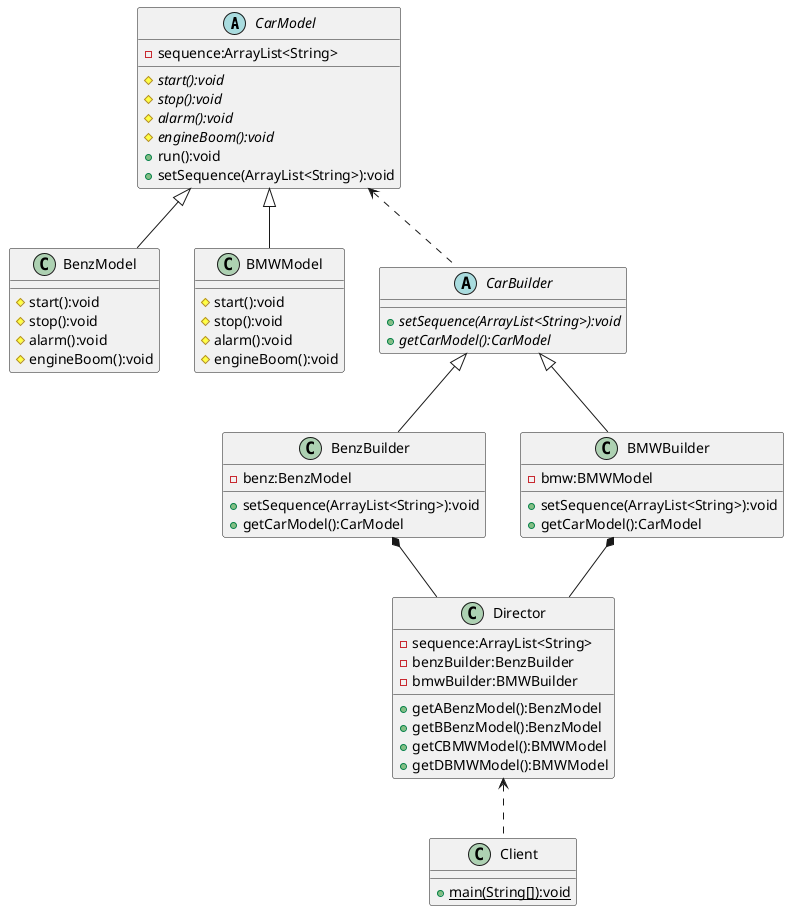 @startuml
abstract class CarModel{
-sequence:ArrayList<String>
#{abstract}start():void
#{abstract}stop():void
#{abstract}alarm():void
#{abstract}engineBoom():void
+run():void
+setSequence(ArrayList<String>):void
}

class BenzModel{
#start():void
#stop():void
#alarm():void
#engineBoom():void
}

class BMWModel{
#start():void
#stop():void
#alarm():void
#engineBoom():void
}

CarModel <|-- BenzModel
CarModel <|-- BMWModel

class Client{
+{static}main(String[]):void
}


abstract class CarBuilder{
+{abstract}setSequence(ArrayList<String>):void
+{abstract}getCarModel():CarModel
}

class BenzBuilder{
-benz:BenzModel
+setSequence(ArrayList<String>):void
+getCarModel():CarModel
}

class BMWBuilder{
-bmw:BMWModel
+setSequence(ArrayList<String>):void
+getCarModel():CarModel
}

CarBuilder<|--BenzBuilder
CarBuilder<|--BMWBuilder
CarModel<..CarBuilder

class Director{
-sequence:ArrayList<String>
-benzBuilder:BenzBuilder
-bmwBuilder:BMWBuilder
+getABenzModel():BenzModel
+getBBenzModel():BenzModel
+getCBMWModel():BMWModel
+getDBMWModel():BMWModel
}

BenzBuilder *-- Director
BMWBuilder *-- Director
Director <.. Client


@enduml